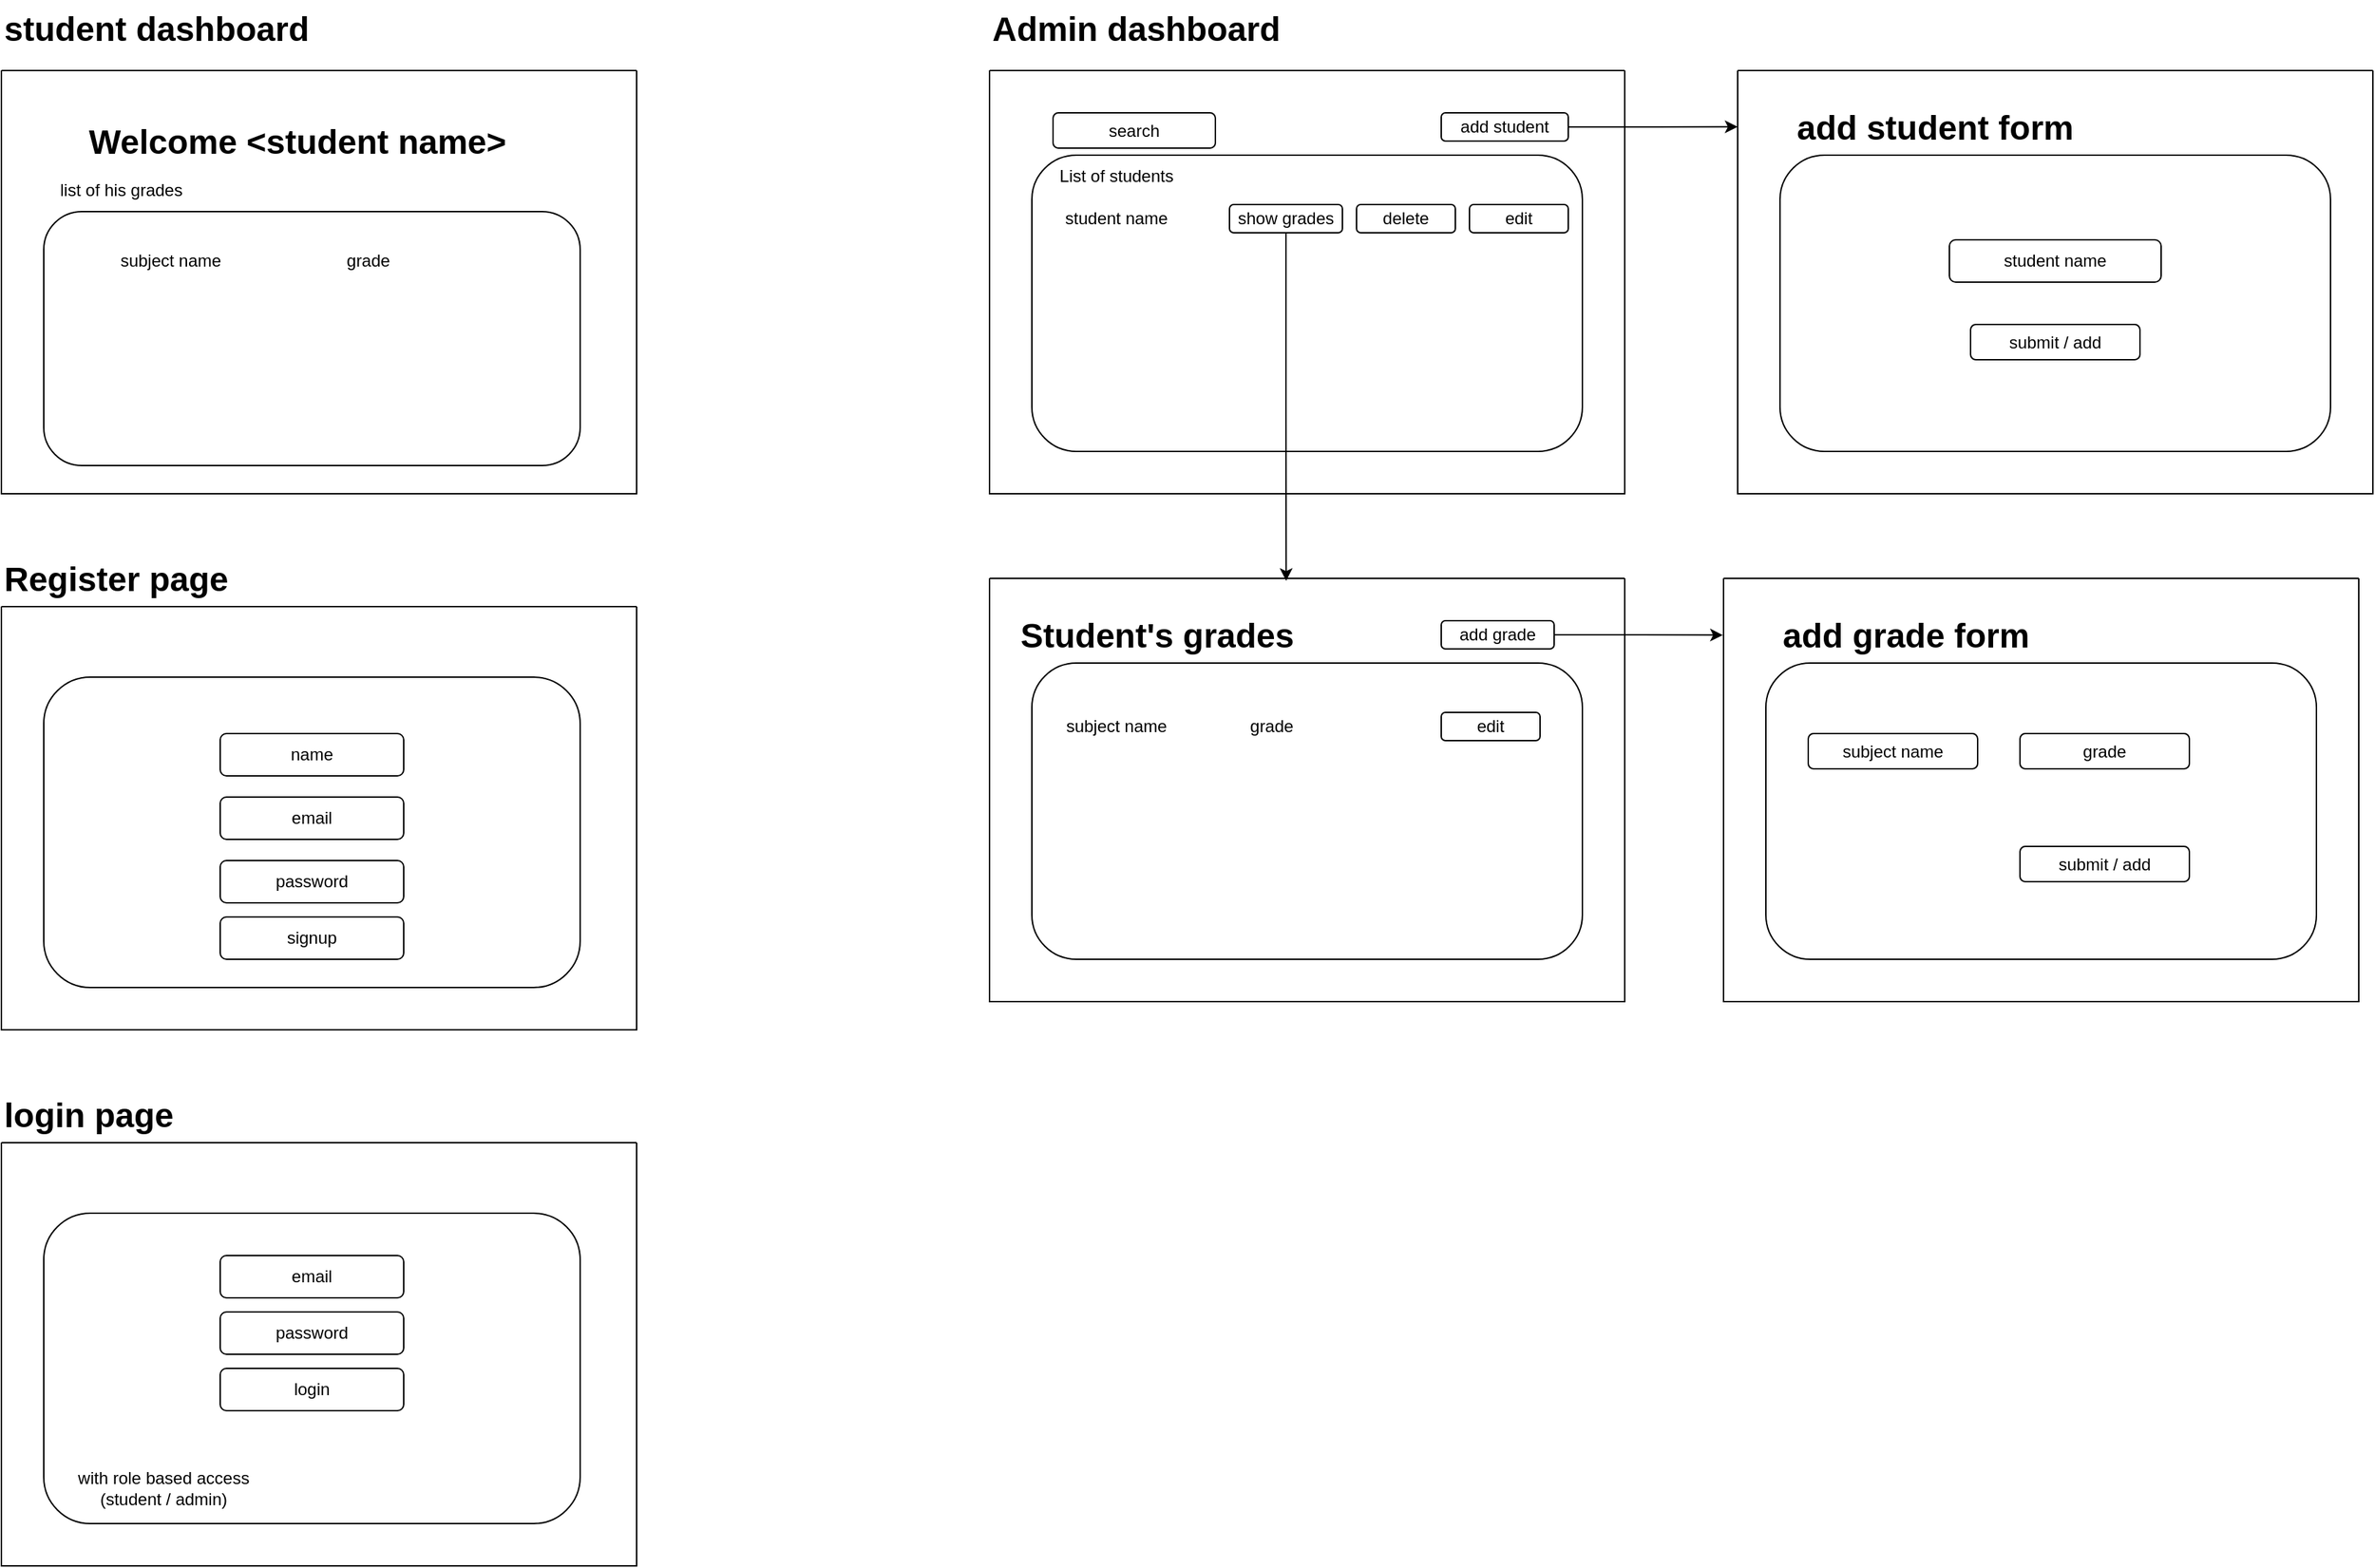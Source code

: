 <mxfile version="27.0.3">
  <diagram name="Page-1" id="gnMEiy-QPHmYRf3WumPd">
    <mxGraphModel dx="3441" dy="1296" grid="1" gridSize="10" guides="1" tooltips="1" connect="1" arrows="1" fold="1" page="1" pageScale="1" pageWidth="850" pageHeight="1100" math="0" shadow="0">
      <root>
        <mxCell id="0" />
        <mxCell id="1" parent="0" />
        <mxCell id="6JA6ngEN5qD61is5Ij9Q-1" value="" style="swimlane;startSize=0;" vertex="1" parent="1">
          <mxGeometry x="-110" y="80" width="450" height="300" as="geometry" />
        </mxCell>
        <mxCell id="6JA6ngEN5qD61is5Ij9Q-3" value="" style="rounded=1;whiteSpace=wrap;html=1;" vertex="1" parent="6JA6ngEN5qD61is5Ij9Q-1">
          <mxGeometry x="30" y="60" width="390" height="210" as="geometry" />
        </mxCell>
        <mxCell id="6JA6ngEN5qD61is5Ij9Q-4" value="List of students" style="text;html=1;align=center;verticalAlign=middle;whiteSpace=wrap;rounded=0;" vertex="1" parent="6JA6ngEN5qD61is5Ij9Q-1">
          <mxGeometry x="10" y="60" width="160" height="30" as="geometry" />
        </mxCell>
        <mxCell id="6JA6ngEN5qD61is5Ij9Q-5" value="student name" style="text;html=1;align=center;verticalAlign=middle;whiteSpace=wrap;rounded=0;" vertex="1" parent="6JA6ngEN5qD61is5Ij9Q-1">
          <mxGeometry x="45" y="90" width="90" height="30" as="geometry" />
        </mxCell>
        <mxCell id="6JA6ngEN5qD61is5Ij9Q-6" value="show grades" style="rounded=1;whiteSpace=wrap;html=1;" vertex="1" parent="6JA6ngEN5qD61is5Ij9Q-1">
          <mxGeometry x="170" y="95" width="80" height="20" as="geometry" />
        </mxCell>
        <mxCell id="6JA6ngEN5qD61is5Ij9Q-7" value="delete" style="rounded=1;whiteSpace=wrap;html=1;" vertex="1" parent="6JA6ngEN5qD61is5Ij9Q-1">
          <mxGeometry x="260" y="95" width="70" height="20" as="geometry" />
        </mxCell>
        <mxCell id="6JA6ngEN5qD61is5Ij9Q-9" value="edit" style="rounded=1;whiteSpace=wrap;html=1;" vertex="1" parent="6JA6ngEN5qD61is5Ij9Q-1">
          <mxGeometry x="340" y="95" width="70" height="20" as="geometry" />
        </mxCell>
        <mxCell id="6JA6ngEN5qD61is5Ij9Q-39" value="add student" style="rounded=1;whiteSpace=wrap;html=1;" vertex="1" parent="6JA6ngEN5qD61is5Ij9Q-1">
          <mxGeometry x="320" y="30" width="90" height="20" as="geometry" />
        </mxCell>
        <mxCell id="6JA6ngEN5qD61is5Ij9Q-63" value="search" style="rounded=1;whiteSpace=wrap;html=1;" vertex="1" parent="6JA6ngEN5qD61is5Ij9Q-1">
          <mxGeometry x="45" y="30" width="115" height="25" as="geometry" />
        </mxCell>
        <mxCell id="6JA6ngEN5qD61is5Ij9Q-2" value="&lt;h1 style=&quot;margin-top: 0px;&quot;&gt;Admin dashboard&lt;/h1&gt;" style="text;html=1;whiteSpace=wrap;overflow=hidden;rounded=0;" vertex="1" parent="1">
          <mxGeometry x="-110" y="30" width="270" height="40" as="geometry" />
        </mxCell>
        <mxCell id="6JA6ngEN5qD61is5Ij9Q-10" value="" style="swimlane;startSize=0;" vertex="1" parent="1">
          <mxGeometry x="-110" y="440" width="450" height="300" as="geometry" />
        </mxCell>
        <mxCell id="6JA6ngEN5qD61is5Ij9Q-11" value="" style="rounded=1;whiteSpace=wrap;html=1;" vertex="1" parent="6JA6ngEN5qD61is5Ij9Q-10">
          <mxGeometry x="30" y="60" width="390" height="210" as="geometry" />
        </mxCell>
        <mxCell id="6JA6ngEN5qD61is5Ij9Q-21" value="&lt;h1 style=&quot;margin-top: 0px;&quot;&gt;Student&#39;s grades&lt;/h1&gt;" style="text;html=1;whiteSpace=wrap;overflow=hidden;rounded=0;" vertex="1" parent="6JA6ngEN5qD61is5Ij9Q-10">
          <mxGeometry x="20" y="20" width="210" height="50" as="geometry" />
        </mxCell>
        <mxCell id="6JA6ngEN5qD61is5Ij9Q-22" value="subject name" style="text;html=1;align=center;verticalAlign=middle;whiteSpace=wrap;rounded=0;" vertex="1" parent="6JA6ngEN5qD61is5Ij9Q-10">
          <mxGeometry x="40" y="90" width="100" height="30" as="geometry" />
        </mxCell>
        <mxCell id="6JA6ngEN5qD61is5Ij9Q-23" value="grade" style="text;html=1;align=center;verticalAlign=middle;whiteSpace=wrap;rounded=0;" vertex="1" parent="6JA6ngEN5qD61is5Ij9Q-10">
          <mxGeometry x="150" y="90" width="100" height="30" as="geometry" />
        </mxCell>
        <mxCell id="6JA6ngEN5qD61is5Ij9Q-25" value="edit" style="rounded=1;whiteSpace=wrap;html=1;" vertex="1" parent="6JA6ngEN5qD61is5Ij9Q-10">
          <mxGeometry x="320" y="95" width="70" height="20" as="geometry" />
        </mxCell>
        <mxCell id="6JA6ngEN5qD61is5Ij9Q-26" value="add grade" style="rounded=1;whiteSpace=wrap;html=1;" vertex="1" parent="6JA6ngEN5qD61is5Ij9Q-10">
          <mxGeometry x="320" y="30" width="80" height="20" as="geometry" />
        </mxCell>
        <mxCell id="6JA6ngEN5qD61is5Ij9Q-27" style="edgeStyle=orthogonalEdgeStyle;rounded=0;orthogonalLoop=1;jettySize=auto;html=1;entryX=0.467;entryY=0.006;entryDx=0;entryDy=0;entryPerimeter=0;" edge="1" parent="1" source="6JA6ngEN5qD61is5Ij9Q-6" target="6JA6ngEN5qD61is5Ij9Q-10">
          <mxGeometry relative="1" as="geometry" />
        </mxCell>
        <mxCell id="6JA6ngEN5qD61is5Ij9Q-28" value="" style="swimlane;startSize=0;" vertex="1" parent="1">
          <mxGeometry x="410" y="440" width="450" height="300" as="geometry" />
        </mxCell>
        <mxCell id="6JA6ngEN5qD61is5Ij9Q-29" value="" style="rounded=1;whiteSpace=wrap;html=1;" vertex="1" parent="6JA6ngEN5qD61is5Ij9Q-28">
          <mxGeometry x="30" y="60" width="390" height="210" as="geometry" />
        </mxCell>
        <mxCell id="6JA6ngEN5qD61is5Ij9Q-30" value="&lt;h1 style=&quot;margin-top: 0px;&quot;&gt;add grade form&lt;/h1&gt;" style="text;html=1;whiteSpace=wrap;overflow=hidden;rounded=0;" vertex="1" parent="6JA6ngEN5qD61is5Ij9Q-28">
          <mxGeometry x="40" y="20" width="210" height="50" as="geometry" />
        </mxCell>
        <mxCell id="6JA6ngEN5qD61is5Ij9Q-36" value="subject name" style="rounded=1;whiteSpace=wrap;html=1;" vertex="1" parent="6JA6ngEN5qD61is5Ij9Q-28">
          <mxGeometry x="60" y="110" width="120" height="25" as="geometry" />
        </mxCell>
        <mxCell id="6JA6ngEN5qD61is5Ij9Q-37" value="grade" style="rounded=1;whiteSpace=wrap;html=1;" vertex="1" parent="6JA6ngEN5qD61is5Ij9Q-28">
          <mxGeometry x="210" y="110" width="120" height="25" as="geometry" />
        </mxCell>
        <mxCell id="6JA6ngEN5qD61is5Ij9Q-38" value="submit / add" style="rounded=1;whiteSpace=wrap;html=1;" vertex="1" parent="6JA6ngEN5qD61is5Ij9Q-28">
          <mxGeometry x="210" y="190" width="120" height="25" as="geometry" />
        </mxCell>
        <mxCell id="6JA6ngEN5qD61is5Ij9Q-35" style="edgeStyle=orthogonalEdgeStyle;rounded=0;orthogonalLoop=1;jettySize=auto;html=1;entryX=-0.001;entryY=0.134;entryDx=0;entryDy=0;entryPerimeter=0;" edge="1" parent="1" source="6JA6ngEN5qD61is5Ij9Q-26" target="6JA6ngEN5qD61is5Ij9Q-28">
          <mxGeometry relative="1" as="geometry" />
        </mxCell>
        <mxCell id="6JA6ngEN5qD61is5Ij9Q-40" value="" style="swimlane;startSize=0;" vertex="1" parent="1">
          <mxGeometry x="420" y="80" width="450" height="300" as="geometry" />
        </mxCell>
        <mxCell id="6JA6ngEN5qD61is5Ij9Q-41" value="" style="rounded=1;whiteSpace=wrap;html=1;" vertex="1" parent="6JA6ngEN5qD61is5Ij9Q-40">
          <mxGeometry x="30" y="60" width="390" height="210" as="geometry" />
        </mxCell>
        <mxCell id="6JA6ngEN5qD61is5Ij9Q-42" value="&lt;h1 style=&quot;margin-top: 0px;&quot;&gt;add student form&lt;/h1&gt;" style="text;html=1;whiteSpace=wrap;overflow=hidden;rounded=0;" vertex="1" parent="6JA6ngEN5qD61is5Ij9Q-40">
          <mxGeometry x="40" y="20" width="210" height="50" as="geometry" />
        </mxCell>
        <mxCell id="6JA6ngEN5qD61is5Ij9Q-43" value="student name" style="rounded=1;whiteSpace=wrap;html=1;" vertex="1" parent="6JA6ngEN5qD61is5Ij9Q-40">
          <mxGeometry x="150" y="120" width="150" height="30" as="geometry" />
        </mxCell>
        <mxCell id="6JA6ngEN5qD61is5Ij9Q-45" value="submit / add" style="rounded=1;whiteSpace=wrap;html=1;" vertex="1" parent="6JA6ngEN5qD61is5Ij9Q-40">
          <mxGeometry x="165" y="180" width="120" height="25" as="geometry" />
        </mxCell>
        <mxCell id="6JA6ngEN5qD61is5Ij9Q-46" style="edgeStyle=orthogonalEdgeStyle;rounded=0;orthogonalLoop=1;jettySize=auto;html=1;entryX=0;entryY=0.133;entryDx=0;entryDy=0;entryPerimeter=0;" edge="1" parent="1" source="6JA6ngEN5qD61is5Ij9Q-39" target="6JA6ngEN5qD61is5Ij9Q-40">
          <mxGeometry relative="1" as="geometry" />
        </mxCell>
        <mxCell id="6JA6ngEN5qD61is5Ij9Q-48" value="" style="swimlane;startSize=0;" vertex="1" parent="1">
          <mxGeometry x="-810" y="80" width="450" height="300" as="geometry" />
        </mxCell>
        <mxCell id="6JA6ngEN5qD61is5Ij9Q-57" value="&lt;h1 style=&quot;margin-top: 0px;&quot;&gt;Welcome &amp;lt;student name&amp;gt;&lt;/h1&gt;" style="text;html=1;whiteSpace=wrap;overflow=hidden;rounded=0;" vertex="1" parent="6JA6ngEN5qD61is5Ij9Q-48">
          <mxGeometry x="60" y="30" width="350" height="40" as="geometry" />
        </mxCell>
        <mxCell id="6JA6ngEN5qD61is5Ij9Q-58" value="" style="rounded=1;whiteSpace=wrap;html=1;" vertex="1" parent="6JA6ngEN5qD61is5Ij9Q-48">
          <mxGeometry x="30" y="100" width="380" height="180" as="geometry" />
        </mxCell>
        <mxCell id="6JA6ngEN5qD61is5Ij9Q-59" value="list of his grades" style="text;html=1;align=center;verticalAlign=middle;whiteSpace=wrap;rounded=0;" vertex="1" parent="6JA6ngEN5qD61is5Ij9Q-48">
          <mxGeometry x="30" y="70" width="110" height="30" as="geometry" />
        </mxCell>
        <mxCell id="6JA6ngEN5qD61is5Ij9Q-61" value="subject name" style="text;html=1;align=center;verticalAlign=middle;whiteSpace=wrap;rounded=0;" vertex="1" parent="6JA6ngEN5qD61is5Ij9Q-48">
          <mxGeometry x="50" y="120" width="140" height="30" as="geometry" />
        </mxCell>
        <mxCell id="6JA6ngEN5qD61is5Ij9Q-62" value="grade" style="text;html=1;align=center;verticalAlign=middle;whiteSpace=wrap;rounded=0;" vertex="1" parent="6JA6ngEN5qD61is5Ij9Q-48">
          <mxGeometry x="230" y="120" width="60" height="30" as="geometry" />
        </mxCell>
        <mxCell id="6JA6ngEN5qD61is5Ij9Q-56" value="&lt;h1 style=&quot;margin-top: 0px;&quot;&gt;student dashboard&lt;/h1&gt;" style="text;html=1;whiteSpace=wrap;overflow=hidden;rounded=0;" vertex="1" parent="1">
          <mxGeometry x="-810" y="30" width="270" height="40" as="geometry" />
        </mxCell>
        <mxCell id="6JA6ngEN5qD61is5Ij9Q-64" value="" style="swimlane;startSize=0;" vertex="1" parent="1">
          <mxGeometry x="-810" y="460" width="450" height="300" as="geometry" />
        </mxCell>
        <mxCell id="6JA6ngEN5qD61is5Ij9Q-70" value="" style="rounded=1;whiteSpace=wrap;html=1;" vertex="1" parent="6JA6ngEN5qD61is5Ij9Q-64">
          <mxGeometry x="30" y="50" width="380" height="220" as="geometry" />
        </mxCell>
        <mxCell id="6JA6ngEN5qD61is5Ij9Q-71" value="name" style="rounded=1;whiteSpace=wrap;html=1;" vertex="1" parent="6JA6ngEN5qD61is5Ij9Q-64">
          <mxGeometry x="155" y="90" width="130" height="30" as="geometry" />
        </mxCell>
        <mxCell id="6JA6ngEN5qD61is5Ij9Q-72" value="email&lt;span style=&quot;color: rgba(0, 0, 0, 0); font-family: monospace; font-size: 0px; text-align: start; text-wrap-mode: nowrap;&quot;&gt;%3CmxGraphModel%3E%3Croot%3E%3CmxCell%20id%3D%220%22%2F%3E%3CmxCell%20id%3D%221%22%20parent%3D%220%22%2F%3E%3CmxCell%20id%3D%222%22%20value%3D%22name%22%20style%3D%22rounded%3D1%3BwhiteSpace%3Dwrap%3Bhtml%3D1%3B%22%20vertex%3D%221%22%20parent%3D%221%22%3E%3CmxGeometry%20x%3D%22-750%22%20y%3D%22550%22%20width%3D%22130%22%20height%3D%2230%22%20as%3D%22geometry%22%2F%3E%3C%2FmxCell%3E%3C%2Froot%3E%3C%2FmxGraphModel%3E&lt;/span&gt;" style="rounded=1;whiteSpace=wrap;html=1;" vertex="1" parent="6JA6ngEN5qD61is5Ij9Q-64">
          <mxGeometry x="155" y="135" width="130" height="30" as="geometry" />
        </mxCell>
        <mxCell id="6JA6ngEN5qD61is5Ij9Q-73" value="password" style="rounded=1;whiteSpace=wrap;html=1;" vertex="1" parent="6JA6ngEN5qD61is5Ij9Q-64">
          <mxGeometry x="155" y="180" width="130" height="30" as="geometry" />
        </mxCell>
        <mxCell id="6JA6ngEN5qD61is5Ij9Q-74" value="signup" style="rounded=1;whiteSpace=wrap;html=1;" vertex="1" parent="6JA6ngEN5qD61is5Ij9Q-64">
          <mxGeometry x="155" y="220" width="130" height="30" as="geometry" />
        </mxCell>
        <mxCell id="6JA6ngEN5qD61is5Ij9Q-65" value="&lt;h1 style=&quot;margin-top: 0px;&quot;&gt;Register page&lt;/h1&gt;" style="text;html=1;whiteSpace=wrap;overflow=hidden;rounded=0;" vertex="1" parent="1">
          <mxGeometry x="-810" y="420" width="170" height="40" as="geometry" />
        </mxCell>
        <mxCell id="6JA6ngEN5qD61is5Ij9Q-75" value="" style="swimlane;startSize=0;" vertex="1" parent="1">
          <mxGeometry x="-810" y="840" width="450" height="300" as="geometry" />
        </mxCell>
        <mxCell id="6JA6ngEN5qD61is5Ij9Q-76" value="" style="rounded=1;whiteSpace=wrap;html=1;" vertex="1" parent="6JA6ngEN5qD61is5Ij9Q-75">
          <mxGeometry x="30" y="50" width="380" height="220" as="geometry" />
        </mxCell>
        <mxCell id="6JA6ngEN5qD61is5Ij9Q-78" value="email&lt;span style=&quot;color: rgba(0, 0, 0, 0); font-family: monospace; font-size: 0px; text-align: start; text-wrap-mode: nowrap;&quot;&gt;%3CmxGraphModel%3E%3Croot%3E%3CmxCell%20id%3D%220%22%2F%3E%3CmxCell%20id%3D%221%22%20parent%3D%220%22%2F%3E%3CmxCell%20id%3D%222%22%20value%3D%22name%22%20style%3D%22rounded%3D1%3BwhiteSpace%3Dwrap%3Bhtml%3D1%3B%22%20vertex%3D%221%22%20parent%3D%221%22%3E%3CmxGeometry%20x%3D%22-750%22%20y%3D%22550%22%20width%3D%22130%22%20height%3D%2230%22%20as%3D%22geometry%22%2F%3E%3C%2FmxCell%3E%3C%2Froot%3E%3C%2FmxGraphModel%3E&lt;/span&gt;" style="rounded=1;whiteSpace=wrap;html=1;" vertex="1" parent="6JA6ngEN5qD61is5Ij9Q-75">
          <mxGeometry x="155" y="80" width="130" height="30" as="geometry" />
        </mxCell>
        <mxCell id="6JA6ngEN5qD61is5Ij9Q-79" value="password" style="rounded=1;whiteSpace=wrap;html=1;" vertex="1" parent="6JA6ngEN5qD61is5Ij9Q-75">
          <mxGeometry x="155" y="120" width="130" height="30" as="geometry" />
        </mxCell>
        <mxCell id="6JA6ngEN5qD61is5Ij9Q-80" value="login" style="rounded=1;whiteSpace=wrap;html=1;" vertex="1" parent="6JA6ngEN5qD61is5Ij9Q-75">
          <mxGeometry x="155" y="160" width="130" height="30" as="geometry" />
        </mxCell>
        <mxCell id="6JA6ngEN5qD61is5Ij9Q-83" value="with role based access (student / admin)" style="text;html=1;align=center;verticalAlign=middle;whiteSpace=wrap;rounded=0;" vertex="1" parent="6JA6ngEN5qD61is5Ij9Q-75">
          <mxGeometry x="40" y="230" width="150" height="30" as="geometry" />
        </mxCell>
        <mxCell id="6JA6ngEN5qD61is5Ij9Q-81" value="&lt;h1 style=&quot;margin-top: 0px;&quot;&gt;login page&lt;/h1&gt;" style="text;html=1;whiteSpace=wrap;overflow=hidden;rounded=0;" vertex="1" parent="1">
          <mxGeometry x="-810" y="800" width="170" height="40" as="geometry" />
        </mxCell>
      </root>
    </mxGraphModel>
  </diagram>
</mxfile>
